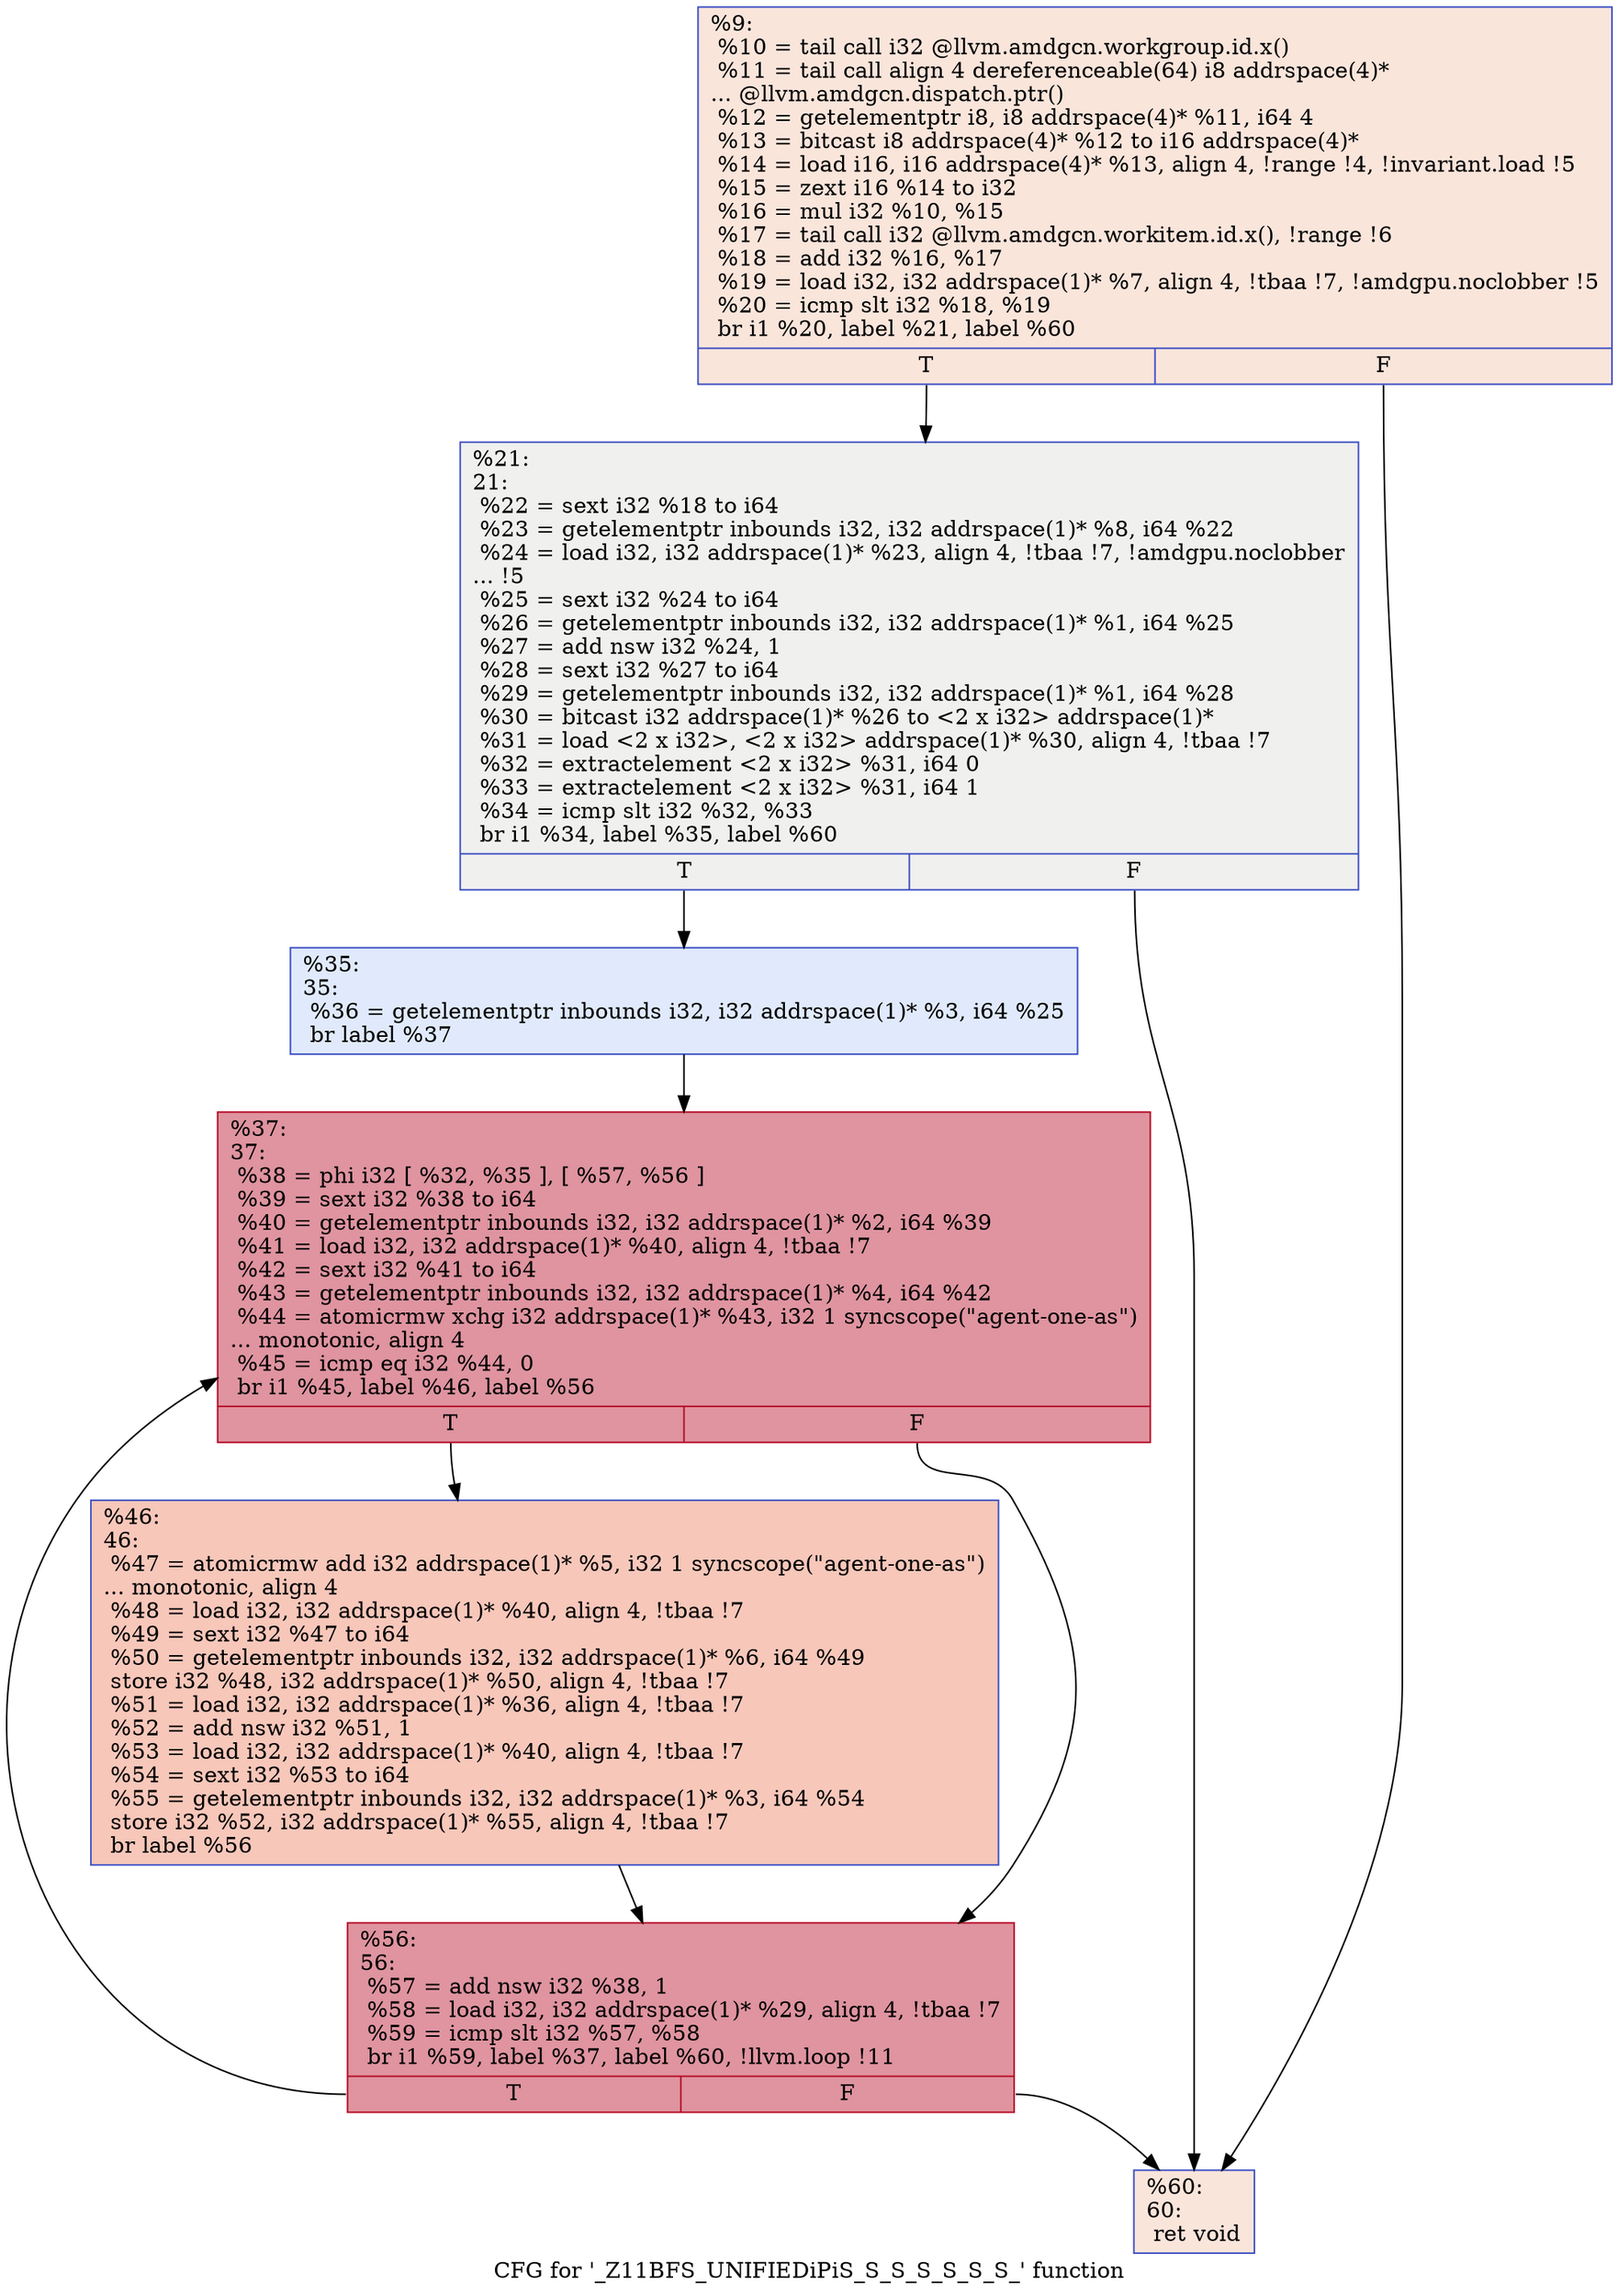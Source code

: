 digraph "CFG for '_Z11BFS_UNIFIEDiPiS_S_S_S_S_S_S_' function" {
	label="CFG for '_Z11BFS_UNIFIEDiPiS_S_S_S_S_S_S_' function";

	Node0x4d96ec0 [shape=record,color="#3d50c3ff", style=filled, fillcolor="#f4c5ad70",label="{%9:\l  %10 = tail call i32 @llvm.amdgcn.workgroup.id.x()\l  %11 = tail call align 4 dereferenceable(64) i8 addrspace(4)*\l... @llvm.amdgcn.dispatch.ptr()\l  %12 = getelementptr i8, i8 addrspace(4)* %11, i64 4\l  %13 = bitcast i8 addrspace(4)* %12 to i16 addrspace(4)*\l  %14 = load i16, i16 addrspace(4)* %13, align 4, !range !4, !invariant.load !5\l  %15 = zext i16 %14 to i32\l  %16 = mul i32 %10, %15\l  %17 = tail call i32 @llvm.amdgcn.workitem.id.x(), !range !6\l  %18 = add i32 %16, %17\l  %19 = load i32, i32 addrspace(1)* %7, align 4, !tbaa !7, !amdgpu.noclobber !5\l  %20 = icmp slt i32 %18, %19\l  br i1 %20, label %21, label %60\l|{<s0>T|<s1>F}}"];
	Node0x4d96ec0:s0 -> Node0x4d9a1c0;
	Node0x4d96ec0:s1 -> Node0x4d9a250;
	Node0x4d9a1c0 [shape=record,color="#3d50c3ff", style=filled, fillcolor="#dedcdb70",label="{%21:\l21:                                               \l  %22 = sext i32 %18 to i64\l  %23 = getelementptr inbounds i32, i32 addrspace(1)* %8, i64 %22\l  %24 = load i32, i32 addrspace(1)* %23, align 4, !tbaa !7, !amdgpu.noclobber\l... !5\l  %25 = sext i32 %24 to i64\l  %26 = getelementptr inbounds i32, i32 addrspace(1)* %1, i64 %25\l  %27 = add nsw i32 %24, 1\l  %28 = sext i32 %27 to i64\l  %29 = getelementptr inbounds i32, i32 addrspace(1)* %1, i64 %28\l  %30 = bitcast i32 addrspace(1)* %26 to \<2 x i32\> addrspace(1)*\l  %31 = load \<2 x i32\>, \<2 x i32\> addrspace(1)* %30, align 4, !tbaa !7\l  %32 = extractelement \<2 x i32\> %31, i64 0\l  %33 = extractelement \<2 x i32\> %31, i64 1\l  %34 = icmp slt i32 %32, %33\l  br i1 %34, label %35, label %60\l|{<s0>T|<s1>F}}"];
	Node0x4d9a1c0:s0 -> Node0x4d99540;
	Node0x4d9a1c0:s1 -> Node0x4d9a250;
	Node0x4d99540 [shape=record,color="#3d50c3ff", style=filled, fillcolor="#b9d0f970",label="{%35:\l35:                                               \l  %36 = getelementptr inbounds i32, i32 addrspace(1)* %3, i64 %25\l  br label %37\l}"];
	Node0x4d99540 -> Node0x4d9b9b0;
	Node0x4d9b9b0 [shape=record,color="#b70d28ff", style=filled, fillcolor="#b70d2870",label="{%37:\l37:                                               \l  %38 = phi i32 [ %32, %35 ], [ %57, %56 ]\l  %39 = sext i32 %38 to i64\l  %40 = getelementptr inbounds i32, i32 addrspace(1)* %2, i64 %39\l  %41 = load i32, i32 addrspace(1)* %40, align 4, !tbaa !7\l  %42 = sext i32 %41 to i64\l  %43 = getelementptr inbounds i32, i32 addrspace(1)* %4, i64 %42\l  %44 = atomicrmw xchg i32 addrspace(1)* %43, i32 1 syncscope(\"agent-one-as\")\l... monotonic, align 4\l  %45 = icmp eq i32 %44, 0\l  br i1 %45, label %46, label %56\l|{<s0>T|<s1>F}}"];
	Node0x4d9b9b0:s0 -> Node0x4d9bff0;
	Node0x4d9b9b0:s1 -> Node0x4d9baa0;
	Node0x4d9bff0 [shape=record,color="#3d50c3ff", style=filled, fillcolor="#ec7f6370",label="{%46:\l46:                                               \l  %47 = atomicrmw add i32 addrspace(1)* %5, i32 1 syncscope(\"agent-one-as\")\l... monotonic, align 4\l  %48 = load i32, i32 addrspace(1)* %40, align 4, !tbaa !7\l  %49 = sext i32 %47 to i64\l  %50 = getelementptr inbounds i32, i32 addrspace(1)* %6, i64 %49\l  store i32 %48, i32 addrspace(1)* %50, align 4, !tbaa !7\l  %51 = load i32, i32 addrspace(1)* %36, align 4, !tbaa !7\l  %52 = add nsw i32 %51, 1\l  %53 = load i32, i32 addrspace(1)* %40, align 4, !tbaa !7\l  %54 = sext i32 %53 to i64\l  %55 = getelementptr inbounds i32, i32 addrspace(1)* %3, i64 %54\l  store i32 %52, i32 addrspace(1)* %55, align 4, !tbaa !7\l  br label %56\l}"];
	Node0x4d9bff0 -> Node0x4d9baa0;
	Node0x4d9baa0 [shape=record,color="#b70d28ff", style=filled, fillcolor="#b70d2870",label="{%56:\l56:                                               \l  %57 = add nsw i32 %38, 1\l  %58 = load i32, i32 addrspace(1)* %29, align 4, !tbaa !7\l  %59 = icmp slt i32 %57, %58\l  br i1 %59, label %37, label %60, !llvm.loop !11\l|{<s0>T|<s1>F}}"];
	Node0x4d9baa0:s0 -> Node0x4d9b9b0;
	Node0x4d9baa0:s1 -> Node0x4d9a250;
	Node0x4d9a250 [shape=record,color="#3d50c3ff", style=filled, fillcolor="#f4c5ad70",label="{%60:\l60:                                               \l  ret void\l}"];
}
